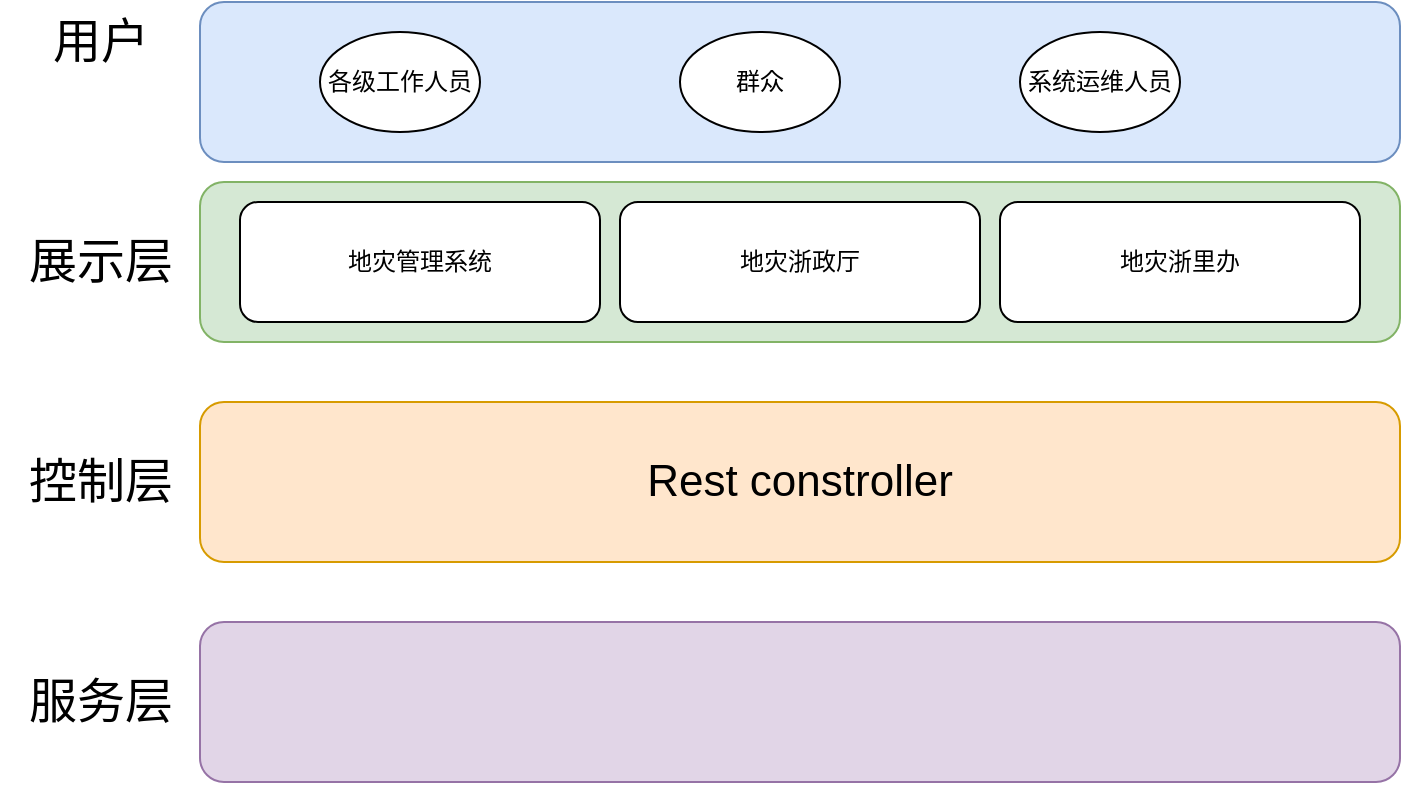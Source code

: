 <mxfile version="15.6.6" type="github">
  <diagram id="MbDQIvrsSx4T4B3flQ1r" name="Page-1">
    <mxGraphModel dx="1422" dy="794" grid="1" gridSize="10" guides="1" tooltips="1" connect="1" arrows="1" fold="1" page="1" pageScale="1" pageWidth="827" pageHeight="1169" math="0" shadow="0">
      <root>
        <mxCell id="0" />
        <mxCell id="1" parent="0" />
        <mxCell id="34UCa8jiqg8BhMM7ebZQ-3" value="用户" style="text;strokeColor=none;fillColor=none;html=1;fontSize=24;fontStyle=0;verticalAlign=middle;align=center;fontColor=default;" vertex="1" parent="1">
          <mxGeometry x="70" y="120" width="100" height="40" as="geometry" />
        </mxCell>
        <mxCell id="34UCa8jiqg8BhMM7ebZQ-7" value="展示层" style="text;strokeColor=none;fillColor=none;html=1;fontSize=24;fontStyle=0;verticalAlign=middle;align=center;fontColor=default;" vertex="1" parent="1">
          <mxGeometry x="70" y="230" width="100" height="40" as="geometry" />
        </mxCell>
        <mxCell id="34UCa8jiqg8BhMM7ebZQ-8" value="" style="rounded=1;whiteSpace=wrap;html=1;strokeColor=#82b366;fillColor=#d5e8d4;fontColor=default;" vertex="1" parent="1">
          <mxGeometry x="170" y="210" width="600" height="80" as="geometry" />
        </mxCell>
        <mxCell id="34UCa8jiqg8BhMM7ebZQ-9" value="地灾管理系统" style="rounded=1;whiteSpace=wrap;html=1;fontColor=default;strokeColor=default;fillColor=default;" vertex="1" parent="1">
          <mxGeometry x="190" y="220" width="180" height="60" as="geometry" />
        </mxCell>
        <mxCell id="34UCa8jiqg8BhMM7ebZQ-10" value="地灾浙政厅" style="rounded=1;whiteSpace=wrap;html=1;fontColor=default;strokeColor=default;fillColor=default;" vertex="1" parent="1">
          <mxGeometry x="380" y="220" width="180" height="60" as="geometry" />
        </mxCell>
        <mxCell id="34UCa8jiqg8BhMM7ebZQ-11" value="地灾浙里办" style="rounded=1;whiteSpace=wrap;html=1;fontColor=default;strokeColor=default;fillColor=default;" vertex="1" parent="1">
          <mxGeometry x="570" y="220" width="180" height="60" as="geometry" />
        </mxCell>
        <mxCell id="34UCa8jiqg8BhMM7ebZQ-12" value="" style="rounded=1;whiteSpace=wrap;html=1;strokeColor=#6c8ebf;fillColor=#dae8fc;fontColor=default;" vertex="1" parent="1">
          <mxGeometry x="170" y="120" width="600" height="80" as="geometry" />
        </mxCell>
        <mxCell id="34UCa8jiqg8BhMM7ebZQ-13" value="各级工作人员" style="ellipse;whiteSpace=wrap;html=1;fontColor=default;strokeColor=default;fillColor=default;" vertex="1" parent="1">
          <mxGeometry x="230" y="135" width="80" height="50" as="geometry" />
        </mxCell>
        <mxCell id="34UCa8jiqg8BhMM7ebZQ-14" value="群众" style="ellipse;whiteSpace=wrap;html=1;fontColor=default;strokeColor=default;fillColor=default;" vertex="1" parent="1">
          <mxGeometry x="410" y="135" width="80" height="50" as="geometry" />
        </mxCell>
        <mxCell id="34UCa8jiqg8BhMM7ebZQ-15" value="系统运维人员" style="ellipse;whiteSpace=wrap;html=1;fontColor=default;strokeColor=default;fillColor=default;" vertex="1" parent="1">
          <mxGeometry x="580" y="135" width="80" height="50" as="geometry" />
        </mxCell>
        <mxCell id="34UCa8jiqg8BhMM7ebZQ-16" value="Rest constroller" style="rounded=1;whiteSpace=wrap;html=1;strokeColor=#d79b00;fillColor=#ffe6cc;fontColor=default;fontSize=22;" vertex="1" parent="1">
          <mxGeometry x="170" y="320" width="600" height="80" as="geometry" />
        </mxCell>
        <mxCell id="34UCa8jiqg8BhMM7ebZQ-17" value="控制层" style="text;strokeColor=none;fillColor=none;html=1;fontSize=24;fontStyle=0;verticalAlign=middle;align=center;fontColor=default;" vertex="1" parent="1">
          <mxGeometry x="70" y="340" width="100" height="40" as="geometry" />
        </mxCell>
        <mxCell id="34UCa8jiqg8BhMM7ebZQ-18" value="" style="rounded=1;whiteSpace=wrap;html=1;strokeColor=#9673a6;fillColor=#e1d5e7;fontColor=default;" vertex="1" parent="1">
          <mxGeometry x="170" y="430" width="600" height="80" as="geometry" />
        </mxCell>
        <mxCell id="34UCa8jiqg8BhMM7ebZQ-19" value="服务层" style="text;strokeColor=none;fillColor=none;html=1;fontSize=24;fontStyle=0;verticalAlign=middle;align=center;fontColor=default;" vertex="1" parent="1">
          <mxGeometry x="70" y="450" width="100" height="40" as="geometry" />
        </mxCell>
      </root>
    </mxGraphModel>
  </diagram>
</mxfile>
